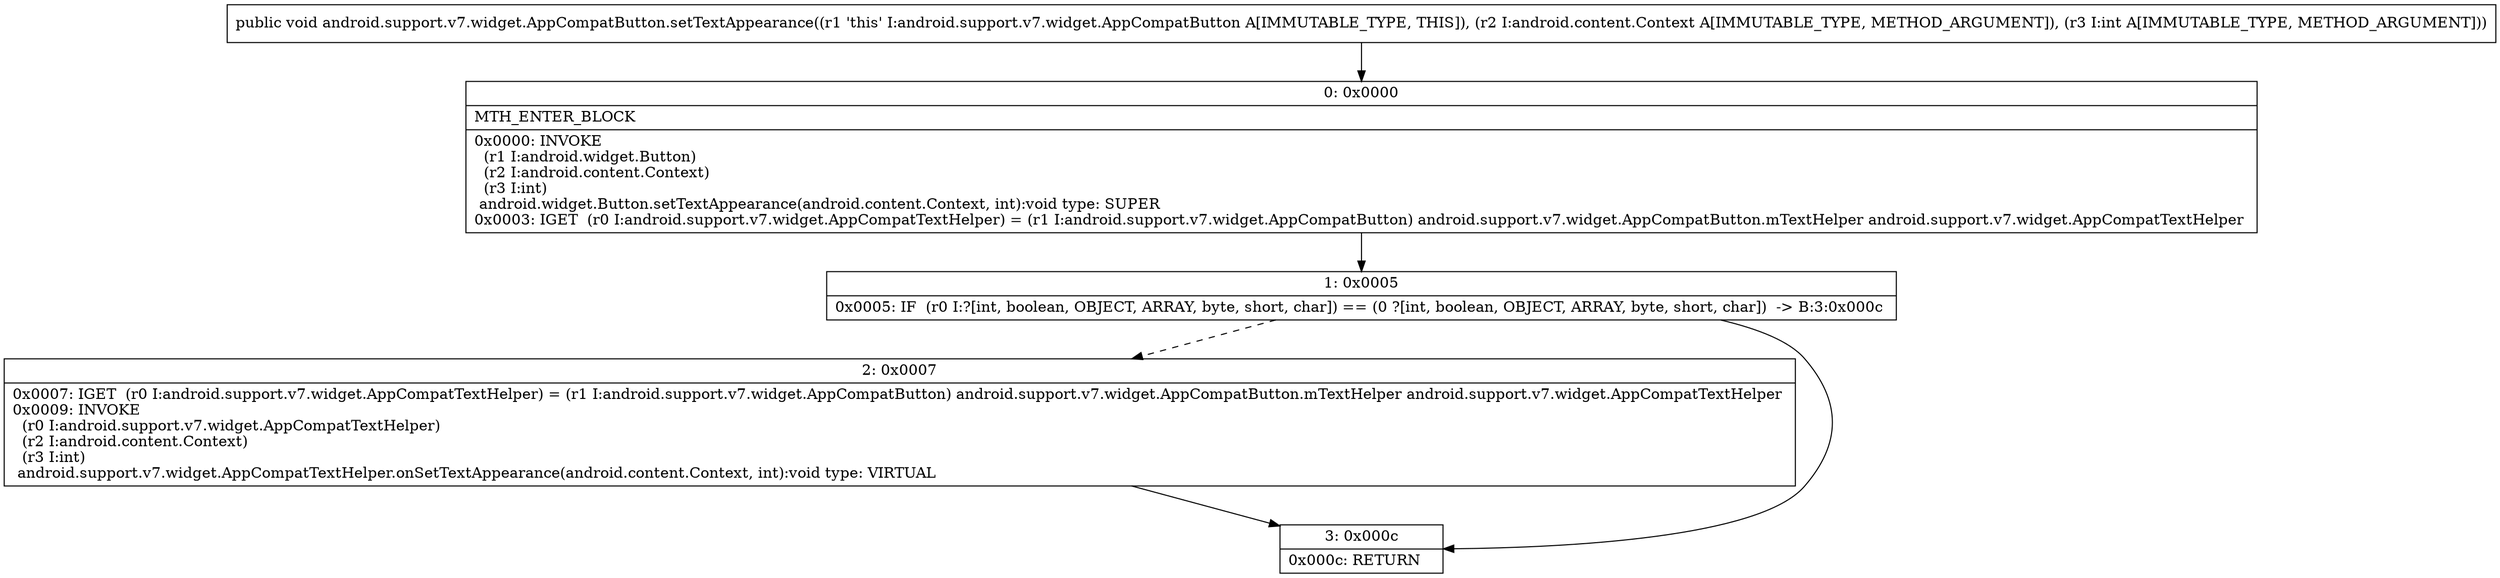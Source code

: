 digraph "CFG forandroid.support.v7.widget.AppCompatButton.setTextAppearance(Landroid\/content\/Context;I)V" {
Node_0 [shape=record,label="{0\:\ 0x0000|MTH_ENTER_BLOCK\l|0x0000: INVOKE  \l  (r1 I:android.widget.Button)\l  (r2 I:android.content.Context)\l  (r3 I:int)\l android.widget.Button.setTextAppearance(android.content.Context, int):void type: SUPER \l0x0003: IGET  (r0 I:android.support.v7.widget.AppCompatTextHelper) = (r1 I:android.support.v7.widget.AppCompatButton) android.support.v7.widget.AppCompatButton.mTextHelper android.support.v7.widget.AppCompatTextHelper \l}"];
Node_1 [shape=record,label="{1\:\ 0x0005|0x0005: IF  (r0 I:?[int, boolean, OBJECT, ARRAY, byte, short, char]) == (0 ?[int, boolean, OBJECT, ARRAY, byte, short, char])  \-\> B:3:0x000c \l}"];
Node_2 [shape=record,label="{2\:\ 0x0007|0x0007: IGET  (r0 I:android.support.v7.widget.AppCompatTextHelper) = (r1 I:android.support.v7.widget.AppCompatButton) android.support.v7.widget.AppCompatButton.mTextHelper android.support.v7.widget.AppCompatTextHelper \l0x0009: INVOKE  \l  (r0 I:android.support.v7.widget.AppCompatTextHelper)\l  (r2 I:android.content.Context)\l  (r3 I:int)\l android.support.v7.widget.AppCompatTextHelper.onSetTextAppearance(android.content.Context, int):void type: VIRTUAL \l}"];
Node_3 [shape=record,label="{3\:\ 0x000c|0x000c: RETURN   \l}"];
MethodNode[shape=record,label="{public void android.support.v7.widget.AppCompatButton.setTextAppearance((r1 'this' I:android.support.v7.widget.AppCompatButton A[IMMUTABLE_TYPE, THIS]), (r2 I:android.content.Context A[IMMUTABLE_TYPE, METHOD_ARGUMENT]), (r3 I:int A[IMMUTABLE_TYPE, METHOD_ARGUMENT])) }"];
MethodNode -> Node_0;
Node_0 -> Node_1;
Node_1 -> Node_2[style=dashed];
Node_1 -> Node_3;
Node_2 -> Node_3;
}

